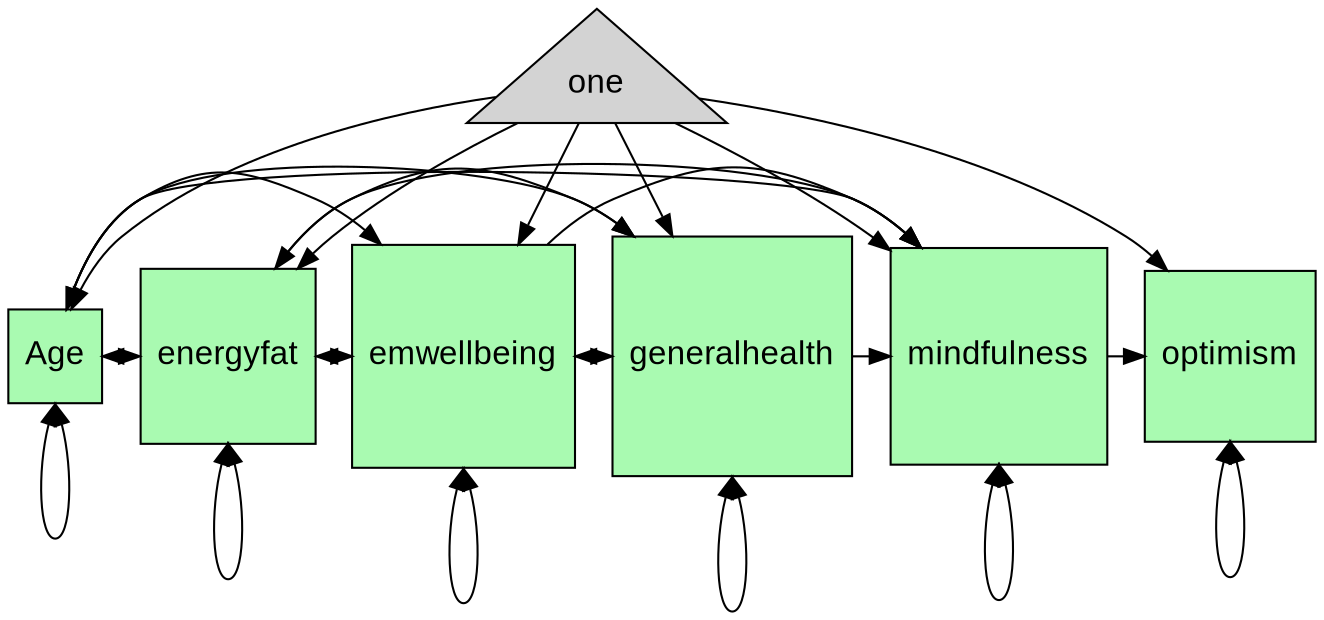 digraph "LOTRRandIndirectMAAS" {
	 node [style=filled, fontname="Arial", fontsize=16];
 	 /* Manifest Variables */
 	 { rank = max; Age; energyfat; emwellbeing; generalhealth; mindfulness; optimism }
	 Age [shape=square, fillcolor="#a9fab1", height=0.5, width=0.5];
	 energyfat [shape=square, fillcolor="#a9fab1", height=0.5, width=0.5];
	 emwellbeing [shape=square, fillcolor="#a9fab1", height=0.5, width=0.5];
	 generalhealth [shape=square, fillcolor="#a9fab1", height=0.5, width=0.5];
	 mindfulness [shape=square, fillcolor="#a9fab1", height=0.5, width=0.5];
	 optimism [shape=square, fillcolor="#a9fab1", height=0.5, width=0.5];
/* Means */
	 one [shape=triangle];
/* Paths */
	 Age -> mindfulness[dir=forward];
	 energyfat -> mindfulness[dir=forward];
	 emwellbeing -> mindfulness[dir=forward];
	 generalhealth -> mindfulness[dir=forward];
	 mindfulness -> optimism[dir=forward];
	 Age -> Age[dir=both, headport=s, tailport=s];
	 Age -> energyfat[dir=both];
	 Age -> emwellbeing[dir=both];
	 Age -> generalhealth[dir=both];
	 energyfat -> energyfat[dir=both, headport=s, tailport=s];
	 energyfat -> emwellbeing[dir=both];
	 energyfat -> generalhealth[dir=both];
	 emwellbeing -> emwellbeing[dir=both, headport=s, tailport=s];
	 emwellbeing -> generalhealth[dir=both];
	 generalhealth -> generalhealth[dir=both, headport=s, tailport=s];
	 mindfulness -> mindfulness[dir=both, headport=s, tailport=s];
	 optimism -> optimism[dir=both, headport=s, tailport=s];
	 one -> Age[dir=forward];
	 one -> energyfat[dir=forward];
	 one -> emwellbeing[dir=forward];
	 one -> generalhealth[dir=forward];
	 one -> mindfulness[dir=forward];
	 one -> optimism[dir=forward];
}

